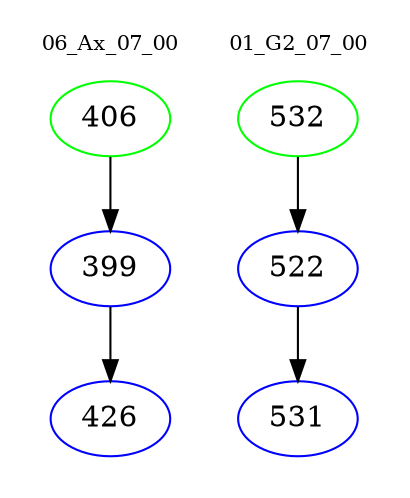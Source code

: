digraph{
subgraph cluster_0 {
color = white
label = "06_Ax_07_00";
fontsize=10;
T0_406 [label="406", color="green"]
T0_406 -> T0_399 [color="black"]
T0_399 [label="399", color="blue"]
T0_399 -> T0_426 [color="black"]
T0_426 [label="426", color="blue"]
}
subgraph cluster_1 {
color = white
label = "01_G2_07_00";
fontsize=10;
T1_532 [label="532", color="green"]
T1_532 -> T1_522 [color="black"]
T1_522 [label="522", color="blue"]
T1_522 -> T1_531 [color="black"]
T1_531 [label="531", color="blue"]
}
}
